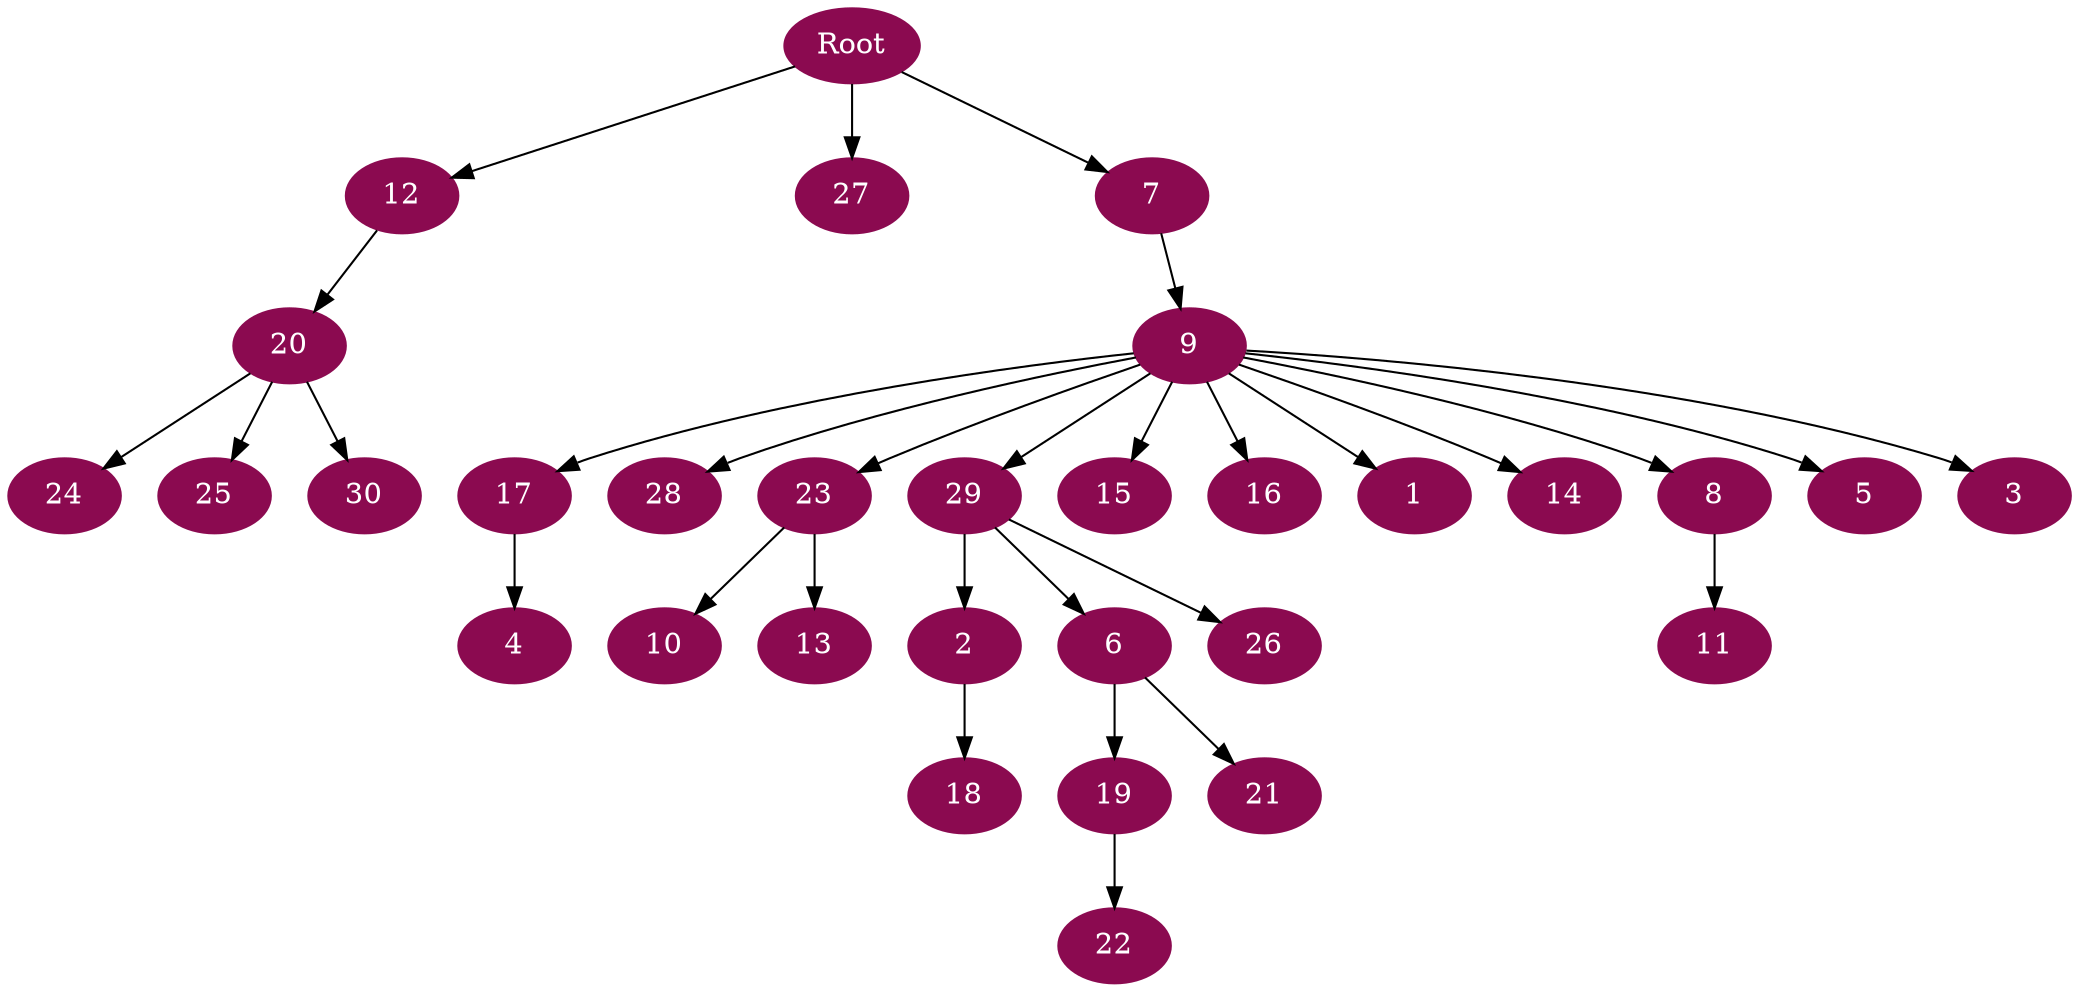 digraph G {
node [color=deeppink4, style=filled, fontcolor=white];
Root -> 12;
12 -> 20;
20 -> 24;
20 -> 25;
20 -> 30;
Root -> 27;
Root -> 7;
7 -> 9;
9 -> 17;
17 -> 4;
9 -> 28;
9 -> 23;
23 -> 10;
23 -> 13;
9 -> 29;
29 -> 2;
2 -> 18;
29 -> 6;
6 -> 19;
19 -> 22;
6 -> 21;
29 -> 26;
9 -> 15;
9 -> 16;
9 -> 1;
9 -> 14;
9 -> 8;
8 -> 11;
9 -> 5;
9 -> 3;
}
